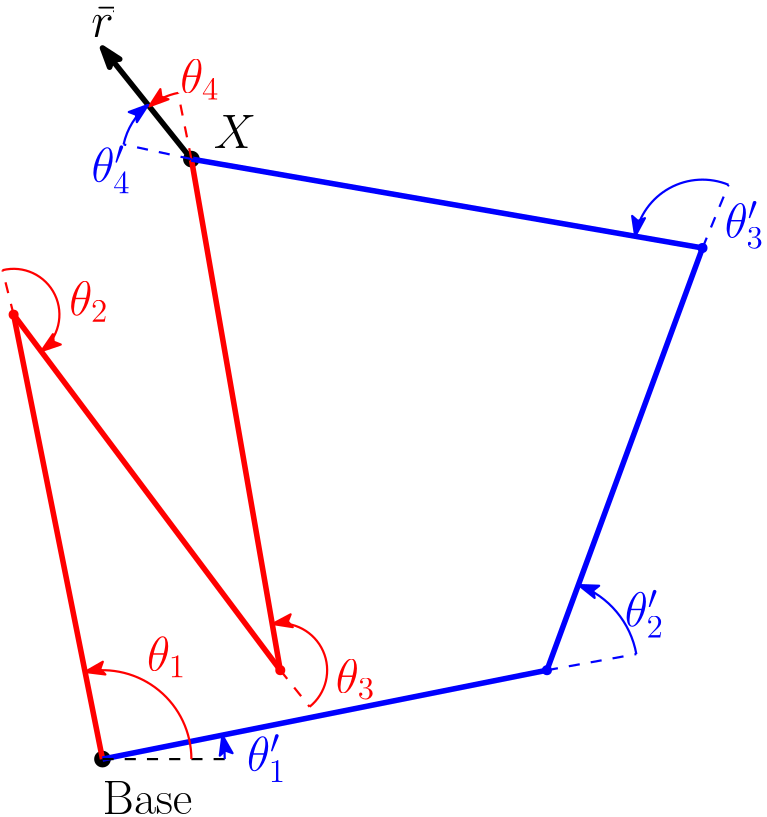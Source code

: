 <?xml version="1.0"?>
<!DOCTYPE ipe SYSTEM "ipe.dtd">
<ipe version="70206" creator="Ipe 7.2.7">
<info created="D:20190915083718" modified="D:20190915090221"/>
<ipestyle name="basic">
<symbol name="arrow/arc(spx)">
<path stroke="sym-stroke" fill="sym-stroke" pen="sym-pen">
0 0 m
-1 0.333 l
-1 -0.333 l
h
</path>
</symbol>
<symbol name="arrow/farc(spx)">
<path stroke="sym-stroke" fill="white" pen="sym-pen">
0 0 m
-1 0.333 l
-1 -0.333 l
h
</path>
</symbol>
<symbol name="arrow/ptarc(spx)">
<path stroke="sym-stroke" fill="sym-stroke" pen="sym-pen">
0 0 m
-1 0.333 l
-0.8 0 l
-1 -0.333 l
h
</path>
</symbol>
<symbol name="arrow/fptarc(spx)">
<path stroke="sym-stroke" fill="white" pen="sym-pen">
0 0 m
-1 0.333 l
-0.8 0 l
-1 -0.333 l
h
</path>
</symbol>
<symbol name="mark/circle(sx)" transformations="translations">
<path fill="sym-stroke">
0.6 0 0 0.6 0 0 e
0.4 0 0 0.4 0 0 e
</path>
</symbol>
<symbol name="mark/disk(sx)" transformations="translations">
<path fill="sym-stroke">
0.6 0 0 0.6 0 0 e
</path>
</symbol>
<symbol name="mark/fdisk(sfx)" transformations="translations">
<group>
<path fill="sym-fill">
0.5 0 0 0.5 0 0 e
</path>
<path fill="sym-stroke" fillrule="eofill">
0.6 0 0 0.6 0 0 e
0.4 0 0 0.4 0 0 e
</path>
</group>
</symbol>
<symbol name="mark/box(sx)" transformations="translations">
<path fill="sym-stroke" fillrule="eofill">
-0.6 -0.6 m
0.6 -0.6 l
0.6 0.6 l
-0.6 0.6 l
h
-0.4 -0.4 m
0.4 -0.4 l
0.4 0.4 l
-0.4 0.4 l
h
</path>
</symbol>
<symbol name="mark/square(sx)" transformations="translations">
<path fill="sym-stroke">
-0.6 -0.6 m
0.6 -0.6 l
0.6 0.6 l
-0.6 0.6 l
h
</path>
</symbol>
<symbol name="mark/fsquare(sfx)" transformations="translations">
<group>
<path fill="sym-fill">
-0.5 -0.5 m
0.5 -0.5 l
0.5 0.5 l
-0.5 0.5 l
h
</path>
<path fill="sym-stroke" fillrule="eofill">
-0.6 -0.6 m
0.6 -0.6 l
0.6 0.6 l
-0.6 0.6 l
h
-0.4 -0.4 m
0.4 -0.4 l
0.4 0.4 l
-0.4 0.4 l
h
</path>
</group>
</symbol>
<symbol name="mark/cross(sx)" transformations="translations">
<group>
<path fill="sym-stroke">
-0.43 -0.57 m
0.57 0.43 l
0.43 0.57 l
-0.57 -0.43 l
h
</path>
<path fill="sym-stroke">
-0.43 0.57 m
0.57 -0.43 l
0.43 -0.57 l
-0.57 0.43 l
h
</path>
</group>
</symbol>
<symbol name="arrow/fnormal(spx)">
<path stroke="sym-stroke" fill="white" pen="sym-pen">
0 0 m
-1 0.333 l
-1 -0.333 l
h
</path>
</symbol>
<symbol name="arrow/pointed(spx)">
<path stroke="sym-stroke" fill="sym-stroke" pen="sym-pen">
0 0 m
-1 0.333 l
-0.8 0 l
-1 -0.333 l
h
</path>
</symbol>
<symbol name="arrow/fpointed(spx)">
<path stroke="sym-stroke" fill="white" pen="sym-pen">
0 0 m
-1 0.333 l
-0.8 0 l
-1 -0.333 l
h
</path>
</symbol>
<symbol name="arrow/linear(spx)">
<path stroke="sym-stroke" pen="sym-pen">
-1 0.333 m
0 0 l
-1 -0.333 l
</path>
</symbol>
<symbol name="arrow/fdouble(spx)">
<path stroke="sym-stroke" fill="white" pen="sym-pen">
0 0 m
-1 0.333 l
-1 -0.333 l
h
-1 0 m
-2 0.333 l
-2 -0.333 l
h
</path>
</symbol>
<symbol name="arrow/double(spx)">
<path stroke="sym-stroke" fill="sym-stroke" pen="sym-pen">
0 0 m
-1 0.333 l
-1 -0.333 l
h
-1 0 m
-2 0.333 l
-2 -0.333 l
h
</path>
</symbol>
<pen name="heavier" value="0.8"/>
<pen name="fat" value="1.2"/>
<pen name="ultrafat" value="2"/>
<symbolsize name="large" value="5"/>
<symbolsize name="small" value="2"/>
<symbolsize name="tiny" value="1.1"/>
<arrowsize name="large" value="10"/>
<arrowsize name="small" value="5"/>
<arrowsize name="tiny" value="3"/>
<color name="red" value="1 0 0"/>
<color name="green" value="0 1 0"/>
<color name="blue" value="0 0 1"/>
<color name="yellow" value="1 1 0"/>
<color name="orange" value="1 0.647 0"/>
<color name="gold" value="1 0.843 0"/>
<color name="purple" value="0.627 0.125 0.941"/>
<color name="gray" value="0.745"/>
<color name="brown" value="0.647 0.165 0.165"/>
<color name="navy" value="0 0 0.502"/>
<color name="pink" value="1 0.753 0.796"/>
<color name="seagreen" value="0.18 0.545 0.341"/>
<color name="turquoise" value="0.251 0.878 0.816"/>
<color name="violet" value="0.933 0.51 0.933"/>
<color name="darkblue" value="0 0 0.545"/>
<color name="darkcyan" value="0 0.545 0.545"/>
<color name="darkgray" value="0.663"/>
<color name="darkgreen" value="0 0.392 0"/>
<color name="darkmagenta" value="0.545 0 0.545"/>
<color name="darkorange" value="1 0.549 0"/>
<color name="darkred" value="0.545 0 0"/>
<color name="lightblue" value="0.678 0.847 0.902"/>
<color name="lightcyan" value="0.878 1 1"/>
<color name="lightgray" value="0.827"/>
<color name="lightgreen" value="0.565 0.933 0.565"/>
<color name="lightyellow" value="1 1 0.878"/>
<dashstyle name="dashed" value="[4] 0"/>
<dashstyle name="dotted" value="[1 3] 0"/>
<dashstyle name="dash dotted" value="[4 2 1 2] 0"/>
<dashstyle name="dash dot dotted" value="[4 2 1 2 1 2] 0"/>
<textsize name="large" value="\large"/>
<textsize name="Large" value="\Large"/>
<textsize name="LARGE" value="\LARGE"/>
<textsize name="huge" value="\huge"/>
<textsize name="Huge" value="\Huge"/>
<textsize name="small" value="\small"/>
<textsize name="footnote" value="\footnotesize"/>
<textsize name="tiny" value="\tiny"/>
<textstyle name="center" begin="\begin{center}" end="\end{center}"/>
<textstyle name="itemize" begin="\begin{itemize}" end="\end{itemize}"/>
<textstyle name="item" begin="\begin{itemize}\item{}" end="\end{itemize}"/>
<gridsize name="4 pts" value="4"/>
<gridsize name="8 pts (~3 mm)" value="8"/>
<gridsize name="16 pts (~6 mm)" value="16"/>
<gridsize name="32 pts (~12 mm)" value="32"/>
<gridsize name="10 pts (~3.5 mm)" value="10"/>
<gridsize name="20 pts (~7 mm)" value="20"/>
<gridsize name="14 pts (~5 mm)" value="14"/>
<gridsize name="28 pts (~10 mm)" value="28"/>
<gridsize name="56 pts (~20 mm)" value="56"/>
<anglesize name="90 deg" value="90"/>
<anglesize name="60 deg" value="60"/>
<anglesize name="45 deg" value="45"/>
<anglesize name="30 deg" value="30"/>
<anglesize name="22.5 deg" value="22.5"/>
<opacity name="10%" value="0.1"/>
<opacity name="30%" value="0.3"/>
<opacity name="50%" value="0.5"/>
<opacity name="75%" value="0.75"/>
<tiling name="falling" angle="-60" step="4" width="1"/>
<tiling name="rising" angle="30" step="4" width="1"/>
</ipestyle>
<page>
<layer name="alpha"/>
<layer name="beta"/>
<layer name="gamma"/>
<layer name="delta"/>
<view layers="alpha gamma delta" active="delta"/>
<use layer="alpha" name="mark/disk(sx)" pos="160 128" size="large" stroke="black"/>
<path layer="beta" stroke="black">
163.169 0 0 163.169 160 128 e
</path>
<path layer="gamma" stroke="red" pen="ultrafat">
160 128 m
128 288 l
</path>
<path stroke="red" pen="ultrafat">
128 288 m
224 160 l
</path>
<path layer="delta" stroke="blue" pen="ultrafat">
160 128 m
320 160 l
</path>
<path layer="beta" stroke="black">
186.762 0 0 186.762 192 344 e
</path>
<use layer="alpha" name="mark/disk(sx)" pos="192 344" size="large" stroke="black"/>
<path layer="gamma" stroke="red" pen="ultrafat">
224 160 m
192 344 l
</path>
<path layer="delta" stroke="blue" pen="ultrafat">
320 160 m
376 312 l
</path>
<path stroke="blue" pen="ultrafat">
376 312 m
192 344 l
</path>
<path layer="gamma" stroke="red" dash="dashed" pen="heavier">
128 288 m
124 304 l
</path>
<path stroke="red" pen="heavier" arrow="pointed/normal">
124 304 m
16.4924 0 0 -16.4924 128 288 137.977 274.868 a
</path>
<use name="mark/disk(sx)" pos="224 160" size="normal" stroke="red"/>
<use name="mark/disk(sx)" pos="128 288" size="normal" stroke="red"/>
<path matrix="0.87976 0 0 1.09723 26.9338 -15.5573" stroke="red" dash="dashed" pen="heavier">
224 160 m
236 148 l
</path>
<path stroke="red" pen="heavier" arrow="pointed/normal">
234.557 146.833 m
16.8765 0 0 16.8765 224 160 221.2 176.643 a
</path>
<use layer="delta" name="mark/disk(sx)" pos="320 160" size="normal" stroke="blue"/>
<use name="mark/disk(sx)" pos="376 312" size="normal" stroke="blue"/>
<path stroke="blue" dash="dashed" pen="heavier">
320 160 m
352.186 165.8 l
</path>
<path stroke="blue" pen="heavier" arrow="pointed/normal">
352.186 165.8 m
32.7045 0 0 32.7045 320 160 331.407 190.651 a
</path>
<path stroke="blue" dash="dashed" pen="heavier">
376 312 m
385.373 334.742 l
</path>
<path stroke="blue" pen="heavier" arrow="pointed/normal">
385.373 334.742 m
24.5981 0 0 24.5981 376 312 351.769 316.233 a
</path>
<path layer="alpha" stroke="black" dash="dashed" pen="heavier">
160 128 m
208 128 l
</path>
<path layer="gamma" stroke="red" pen="heavier" arrow="pointed/normal">
192 128 m
32 0 0 32 160 128 153.707 159.375 a
</path>
<path layer="delta" stroke="blue" pen="heavier" arrow="pointed/normal">
204 128 m
44 0 0 44 160 128 203.161 136.55 a
</path>
<path layer="alpha" stroke="black" pen="ultrafat" arrow="pointed/normal">
192 344 m
160 384 l
</path>
<path layer="gamma" stroke="red" dash="dashed" pen="heavier">
192 344 m
187.201 367.826 l
</path>
<path stroke="red" pen="heavier" arrow="pointed/normal">
187.201 367.826 m
24.3049 0 0 24.3049 192 344 176.819 362.98 a
</path>
<path layer="delta" stroke="blue" dash="dashed" pen="heavier">
192 344 m
167.591 349.279 l
</path>
<path stroke="blue" pen="heavier" arrow="pointed/normal">
167.591 349.279 m
24.9736 0 0 -24.9736 192 344 176.398 363.5 a
</path>
<text layer="alpha" matrix="1 0 0 1 48 8" transformations="translations" pos="112 112" stroke="black" type="minipage" width="56" height="8.371" depth="3.39" valign="top" size="LARGE">Base</text>
<text matrix="1 0 0 1 -8 -4" transformations="translations" pos="208 352" stroke="black" type="label" width="15.343" height="11.764" depth="0" valign="baseline" size="LARGE" style="math">X</text>
<text matrix="1 0 0 1 -52 36" transformations="translations" pos="208 352" stroke="black" type="label" width="8.065" height="12.271" depth="0" valign="baseline" size="LARGE" style="math">\vec{r}</text>
<text layer="gamma" matrix="1 0 0 1 128 -80" transformations="translations" pos="48 240" stroke="red" type="label" width="14.207" height="11.957" depth="2.58" valign="baseline" size="LARGE" style="math">\theta_1</text>
<text matrix="1 0 0 1 100 48" transformations="translations" pos="48 240" stroke="red" type="label" width="14.207" height="11.957" depth="2.58" valign="baseline" size="LARGE" style="math">\theta_2</text>
<text matrix="1 0 0 1 196 -88" transformations="translations" pos="48 240" stroke="red" type="label" width="14.207" height="11.957" depth="2.58" valign="baseline" size="LARGE" style="math">\theta_3</text>
<text matrix="1 0 0 1 140 128" transformations="translations" pos="48 240" stroke="red" type="label" width="14.207" height="11.957" depth="2.58" valign="baseline" size="LARGE" style="math">\theta_4</text>
<text layer="delta" matrix="1 0 0 1 164 -116" transformations="translations" pos="48 240" stroke="blue" type="label" width="14.207" height="12.885" depth="4.26" valign="baseline" size="LARGE" style="math">\theta^\prime_1</text>
<text matrix="1 0 0 1 300 -64" transformations="translations" pos="48 240" stroke="blue" type="label" width="14.207" height="12.885" depth="4.26" valign="baseline" size="LARGE" style="math">\theta^\prime_2</text>
<text matrix="1 0 0 1 336 76" transformations="translations" pos="48 240" stroke="blue" type="label" width="14.207" height="12.885" depth="4.26" valign="baseline" size="LARGE" style="math">\theta^\prime_3</text>
<text matrix="1 0 0 1 108 96" transformations="translations" pos="48 240" stroke="blue" type="label" width="14.207" height="12.885" depth="4.26" valign="baseline" size="LARGE" style="math">\theta^\prime_4</text>
</page>
</ipe>
